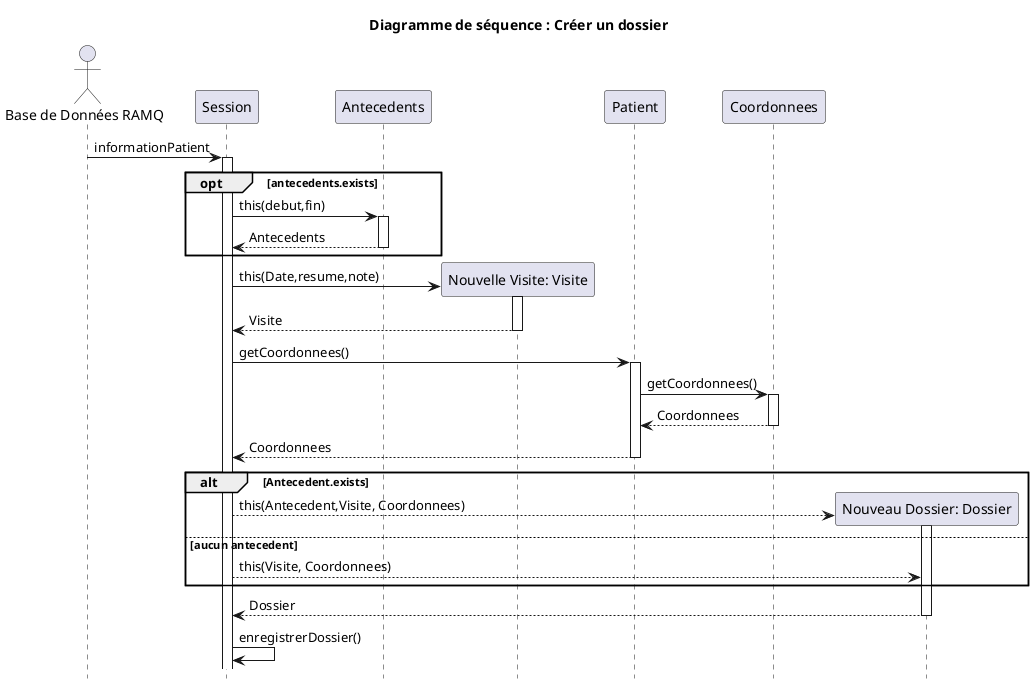 @startuml
title Diagramme de séquence : Créer un dossier
actor "Base de Données RAMQ" as ram
ram -> Session: informationPatient
activate Session

opt antecedents.exists
Session -> Antecedents: this(debut,fin)
activate Antecedents
Antecedents --> Session: Antecedents
deactivate Antecedents
end
create participant "Nouvelle Visite: Visite" as Visite
Session -> Visite: this(Date,resume,note)
activate Visite
Visite --> Session: Visite
deactivate Visite
Session -> Patient: getCoordonnees()
activate Patient
Patient -> Coordonnees: getCoordonnees()
activate Coordonnees
Coordonnees --> Patient: Coordonnees
deactivate Coordonnees
Patient --> Session: Coordonnees
deactivate Patient
create participant "Nouveau Dossier: Dossier" as doss
alt Antecedent.exists
Session --> doss: this(Antecedent,Visite, Coordonnees)
activate doss
else aucun antecedent
Session --> doss: this(Visite, Coordonnees)
end
doss --> Session: Dossier
deactivate doss
Session -> Session: enregistrerDossier()
hidefootbox 

@enduml
